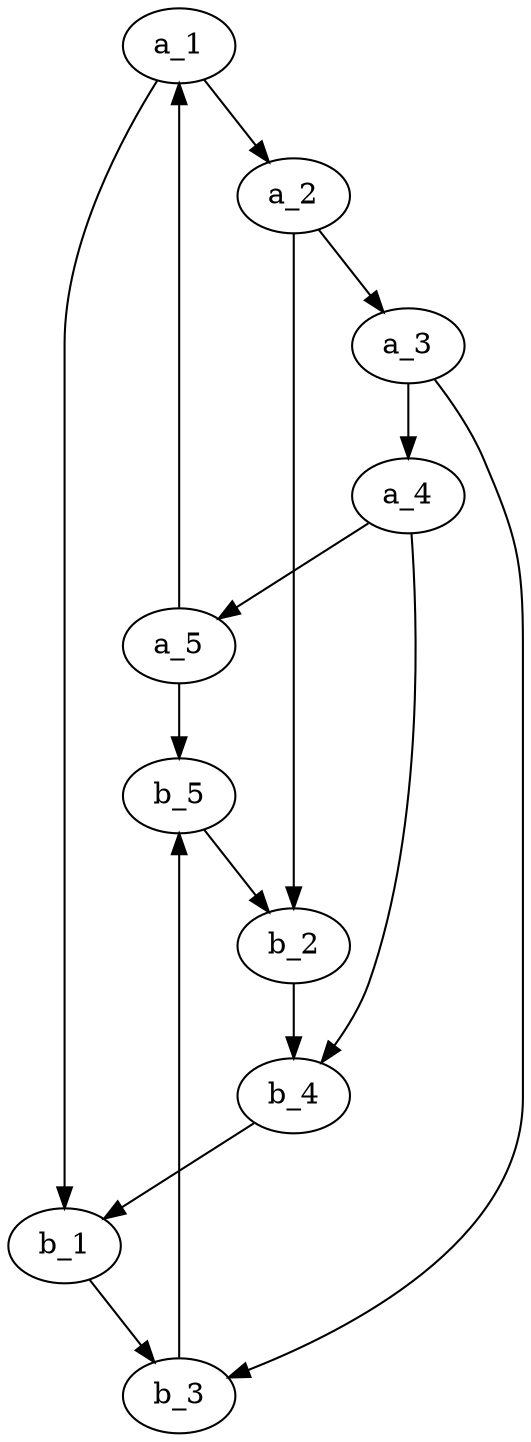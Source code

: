      digraph G {
        d2tdocpreamble = "\usetikzlibrary{automata}";
        d2tfigpreamble = "\tikzstyle{every state}= [draw=black!120,very thick,fill=blue!20]";
        node[style= "state"];
        a_1 -> a_2 -> a_3 -> a_4 -> a_5 -> a_1;

        b_1 -> b_3; b_2 -> b_4; b_3 -> b_5;  b_4 -> b_1; b_5 -> b_2;

        a_1 -> b_1;
        a_2 -> b_2;
        a_3 -> b_3;
        a_4 -> b_4;
        a_5 -> b_5;
      }
    
